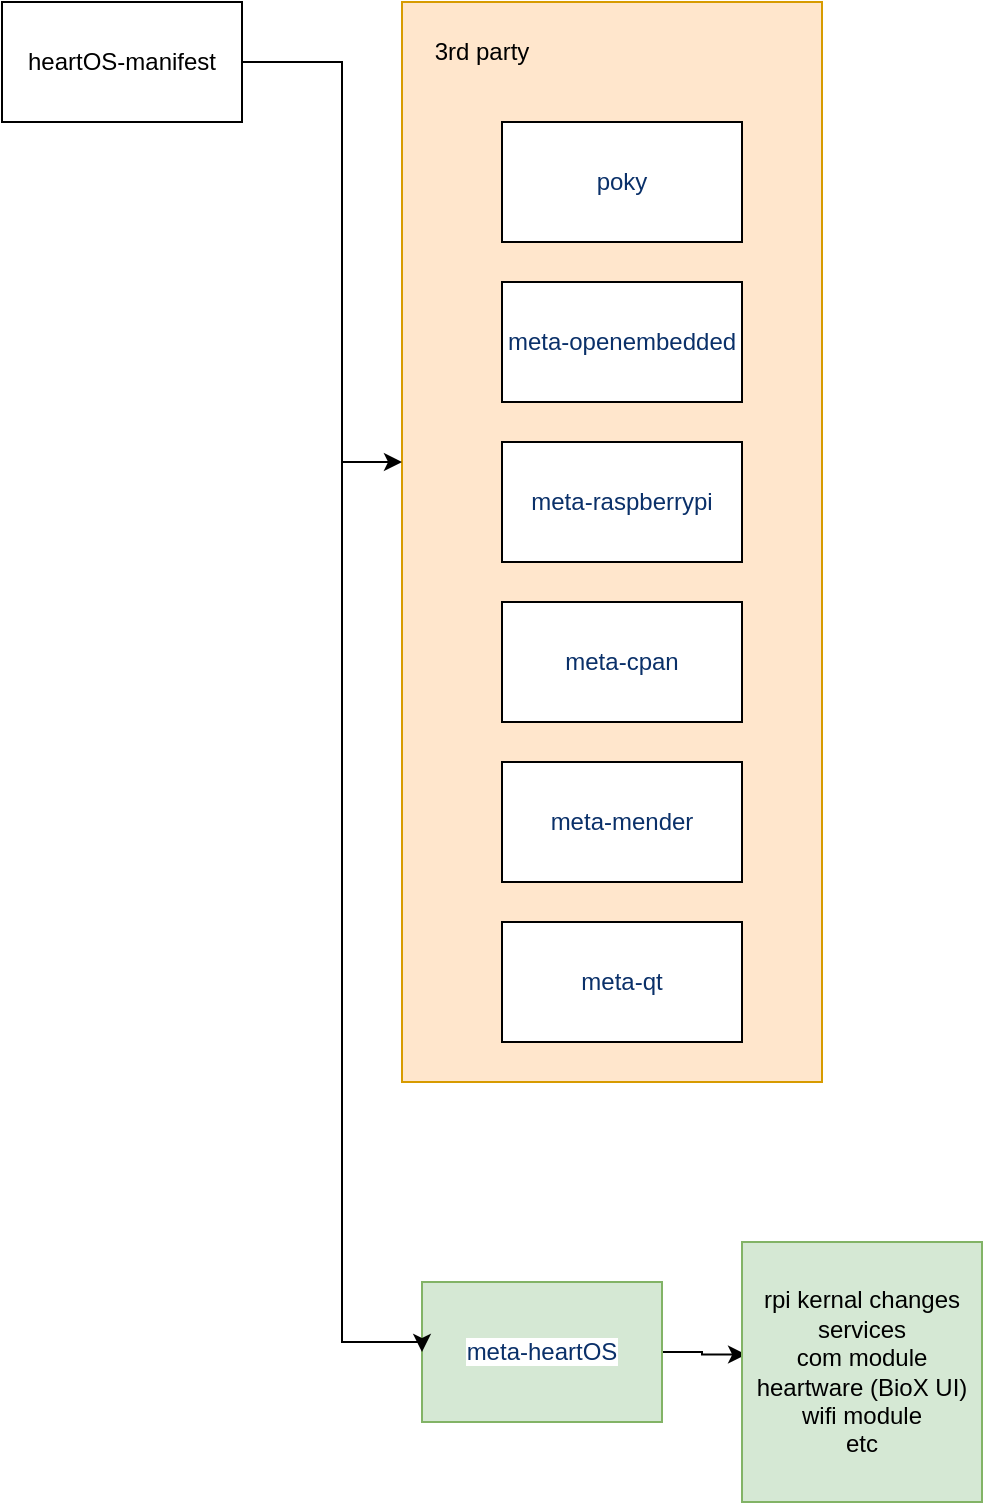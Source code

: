 <mxfile version="16.4.7" type="github" pages="2">
  <diagram id="RGXpfQT3tDZtzm0-xO_2" name="Page-1">
    <mxGraphModel dx="2062" dy="1004" grid="1" gridSize="10" guides="1" tooltips="1" connect="1" arrows="1" fold="1" page="1" pageScale="1" pageWidth="850" pageHeight="1100" math="0" shadow="0">
      <root>
        <mxCell id="0" />
        <mxCell id="1" parent="0" />
        <mxCell id="KHljWuH5MT_CBvL4a0tw-12" value="" style="rounded=0;whiteSpace=wrap;html=1;align=left;fillColor=#ffe6cc;strokeColor=#d79b00;" parent="1" vertex="1">
          <mxGeometry x="240" y="40" width="210" height="540" as="geometry" />
        </mxCell>
        <mxCell id="KHljWuH5MT_CBvL4a0tw-1" value="heartOS-manifest" style="rounded=0;whiteSpace=wrap;html=1;" parent="1" vertex="1">
          <mxGeometry x="40" y="40" width="120" height="60" as="geometry" />
        </mxCell>
        <mxCell id="KHljWuH5MT_CBvL4a0tw-2" value="&lt;span style=&quot;color: rgb(10 , 48 , 105) ; font-family: , , &amp;#34;sf mono&amp;#34; , &amp;#34;menlo&amp;#34; , &amp;#34;consolas&amp;#34; , &amp;#34;liberation mono&amp;#34; , monospace ; background-color: rgb(255 , 255 , 255)&quot;&gt;poky&lt;/span&gt;" style="rounded=0;whiteSpace=wrap;html=1;" parent="1" vertex="1">
          <mxGeometry x="290" y="100" width="120" height="60" as="geometry" />
        </mxCell>
        <mxCell id="KHljWuH5MT_CBvL4a0tw-3" value="&lt;span style=&quot;color: rgb(10 , 48 , 105) ; font-family: , , &amp;#34;sf mono&amp;#34; , &amp;#34;menlo&amp;#34; , &amp;#34;consolas&amp;#34; , &amp;#34;liberation mono&amp;#34; , monospace ; background-color: rgb(255 , 255 , 255)&quot;&gt;meta-openembedded&lt;/span&gt;" style="rounded=0;whiteSpace=wrap;html=1;" parent="1" vertex="1">
          <mxGeometry x="290" y="180" width="120" height="60" as="geometry" />
        </mxCell>
        <mxCell id="KHljWuH5MT_CBvL4a0tw-4" value="&lt;span style=&quot;color: rgb(10 , 48 , 105) ; font-family: , , &amp;#34;sf mono&amp;#34; , &amp;#34;menlo&amp;#34; , &amp;#34;consolas&amp;#34; , &amp;#34;liberation mono&amp;#34; , monospace ; background-color: rgb(255 , 255 , 255)&quot;&gt;meta-raspberrypi&lt;/span&gt;" style="rounded=0;whiteSpace=wrap;html=1;" parent="1" vertex="1">
          <mxGeometry x="290" y="260" width="120" height="60" as="geometry" />
        </mxCell>
        <mxCell id="KHljWuH5MT_CBvL4a0tw-6" value="&lt;span style=&quot;color: rgb(10 , 48 , 105) ; font-family: , , &amp;#34;sf mono&amp;#34; , &amp;#34;menlo&amp;#34; , &amp;#34;consolas&amp;#34; , &amp;#34;liberation mono&amp;#34; , monospace ; background-color: rgb(255 , 255 , 255)&quot;&gt;meta-cpan&lt;/span&gt;" style="rounded=0;whiteSpace=wrap;html=1;" parent="1" vertex="1">
          <mxGeometry x="290" y="340" width="120" height="60" as="geometry" />
        </mxCell>
        <mxCell id="KHljWuH5MT_CBvL4a0tw-8" value="&lt;span style=&quot;color: rgb(10, 48, 105); font-size: 12px; font-style: normal; font-weight: 400; letter-spacing: normal; text-indent: 0px; text-transform: none; word-spacing: 0px; background-color: rgb(255, 255, 255); display: inline; float: none;&quot;&gt;meta-mender&lt;/span&gt;" style="rounded=0;whiteSpace=wrap;html=1;" parent="1" vertex="1">
          <mxGeometry x="290" y="420" width="120" height="60" as="geometry" />
        </mxCell>
        <mxCell id="KHljWuH5MT_CBvL4a0tw-17" style="edgeStyle=orthogonalEdgeStyle;rounded=0;orthogonalLoop=1;jettySize=auto;html=1;exitX=1;exitY=0.5;exitDx=0;exitDy=0;entryX=0.017;entryY=0.433;entryDx=0;entryDy=0;entryPerimeter=0;" parent="1" source="KHljWuH5MT_CBvL4a0tw-9" target="KHljWuH5MT_CBvL4a0tw-15" edge="1">
          <mxGeometry relative="1" as="geometry" />
        </mxCell>
        <mxCell id="KHljWuH5MT_CBvL4a0tw-9" value="&lt;span style=&quot;color: rgb(10 , 48 , 105) ; font-family: , , &amp;#34;sf mono&amp;#34; , &amp;#34;menlo&amp;#34; , &amp;#34;consolas&amp;#34; , &amp;#34;liberation mono&amp;#34; , monospace ; background-color: rgb(255 , 255 , 255)&quot;&gt;meta-heartOS&lt;/span&gt;" style="rounded=0;whiteSpace=wrap;html=1;fillColor=#d5e8d4;strokeColor=#82b366;" parent="1" vertex="1">
          <mxGeometry x="250" y="680" width="120" height="70" as="geometry" />
        </mxCell>
        <mxCell id="KHljWuH5MT_CBvL4a0tw-13" value="3rd party" style="text;html=1;strokeColor=none;fillColor=none;align=center;verticalAlign=middle;whiteSpace=wrap;rounded=0;" parent="1" vertex="1">
          <mxGeometry x="250" y="50" width="60" height="30" as="geometry" />
        </mxCell>
        <mxCell id="KHljWuH5MT_CBvL4a0tw-15" value="rpi kernal changes&lt;br&gt;services&lt;br&gt;com module&lt;br&gt;heartware (BioX UI)&lt;br&gt;wifi module&lt;br&gt;etc" style="rounded=0;whiteSpace=wrap;html=1;fillColor=#d5e8d4;strokeColor=#82b366;" parent="1" vertex="1">
          <mxGeometry x="410" y="660" width="120" height="130" as="geometry" />
        </mxCell>
        <mxCell id="KHljWuH5MT_CBvL4a0tw-20" value="" style="edgeStyle=segmentEdgeStyle;endArrow=classic;html=1;rounded=0;exitX=1;exitY=0.5;exitDx=0;exitDy=0;entryX=0;entryY=0.5;entryDx=0;entryDy=0;" parent="1" source="KHljWuH5MT_CBvL4a0tw-1" target="KHljWuH5MT_CBvL4a0tw-9" edge="1">
          <mxGeometry width="50" height="50" relative="1" as="geometry">
            <mxPoint x="400" y="440" as="sourcePoint" />
            <mxPoint x="450" y="390" as="targetPoint" />
            <Array as="points">
              <mxPoint x="210" y="70" />
              <mxPoint x="210" y="710" />
              <mxPoint x="250" y="710" />
            </Array>
          </mxGeometry>
        </mxCell>
        <mxCell id="KHljWuH5MT_CBvL4a0tw-21" value="" style="edgeStyle=segmentEdgeStyle;endArrow=classic;html=1;rounded=0;exitX=1;exitY=0.5;exitDx=0;exitDy=0;" parent="1" source="KHljWuH5MT_CBvL4a0tw-1" target="KHljWuH5MT_CBvL4a0tw-12" edge="1">
          <mxGeometry width="50" height="50" relative="1" as="geometry">
            <mxPoint x="400" y="440" as="sourcePoint" />
            <mxPoint x="230" y="280" as="targetPoint" />
            <Array as="points">
              <mxPoint x="210" y="70" />
              <mxPoint x="210" y="270" />
            </Array>
          </mxGeometry>
        </mxCell>
        <mxCell id="CLXlYjGRwHV5IUyNnVrM-1" value="&lt;span style=&quot;color: rgb(10 , 48 , 105) ; font-size: 12px ; font-style: normal ; font-weight: 400 ; letter-spacing: normal ; text-indent: 0px ; text-transform: none ; word-spacing: 0px ; background-color: rgb(255 , 255 , 255) ; display: inline ; float: none&quot;&gt;meta-qt&lt;br&gt;&lt;/span&gt;" style="rounded=0;whiteSpace=wrap;html=1;" vertex="1" parent="1">
          <mxGeometry x="290" y="500" width="120" height="60" as="geometry" />
        </mxCell>
      </root>
    </mxGraphModel>
  </diagram>
  <diagram id="g84kJ7uVpb5qampgBmQU" name="Page-2">
    <mxGraphModel dx="2062" dy="1004" grid="1" gridSize="10" guides="1" tooltips="1" connect="1" arrows="1" fold="1" page="1" pageScale="1" pageWidth="850" pageHeight="1100" math="0" shadow="0">
      <root>
        <mxCell id="GeWcEWn7y4cUAgWxGxmX-0" />
        <mxCell id="GeWcEWn7y4cUAgWxGxmX-1" parent="GeWcEWn7y4cUAgWxGxmX-0" />
        <mxCell id="GeWcEWn7y4cUAgWxGxmX-36" value="" style="rounded=0;whiteSpace=wrap;html=1;align=left;fillColor=#ffe6cc;strokeColor=#d79b00;" parent="GeWcEWn7y4cUAgWxGxmX-1" vertex="1">
          <mxGeometry x="240" y="570" width="210" height="490" as="geometry" />
        </mxCell>
        <mxCell id="GeWcEWn7y4cUAgWxGxmX-2" value="" style="rounded=0;whiteSpace=wrap;html=1;align=left;fillColor=#ffe6cc;strokeColor=#d79b00;" parent="GeWcEWn7y4cUAgWxGxmX-1" vertex="1">
          <mxGeometry x="240" y="40" width="210" height="520" as="geometry" />
        </mxCell>
        <mxCell id="GeWcEWn7y4cUAgWxGxmX-3" value="excotye-manifest" style="rounded=0;whiteSpace=wrap;html=1;" parent="GeWcEWn7y4cUAgWxGxmX-1" vertex="1">
          <mxGeometry x="40" y="40" width="120" height="60" as="geometry" />
        </mxCell>
        <mxCell id="GeWcEWn7y4cUAgWxGxmX-4" value="&lt;span style=&quot;color: rgb(10 , 48 , 105) ; font-family: , , &amp;#34;sf mono&amp;#34; , &amp;#34;menlo&amp;#34; , &amp;#34;consolas&amp;#34; , &amp;#34;liberation mono&amp;#34; , monospace ; background-color: rgb(255 , 255 , 255)&quot;&gt;poky&lt;/span&gt;" style="rounded=0;whiteSpace=wrap;html=1;" parent="GeWcEWn7y4cUAgWxGxmX-1" vertex="1">
          <mxGeometry x="320" y="100" width="120" height="60" as="geometry" />
        </mxCell>
        <mxCell id="GeWcEWn7y4cUAgWxGxmX-5" value="&lt;span style=&quot;color: rgb(10 , 48 , 105) ; font-family: , , &amp;#34;sf mono&amp;#34; , &amp;#34;menlo&amp;#34; , &amp;#34;consolas&amp;#34; , &amp;#34;liberation mono&amp;#34; , monospace ; background-color: rgb(255 , 255 , 255)&quot;&gt;meta-openembedded&lt;/span&gt;" style="rounded=0;whiteSpace=wrap;html=1;" parent="GeWcEWn7y4cUAgWxGxmX-1" vertex="1">
          <mxGeometry x="320" y="180" width="120" height="60" as="geometry" />
        </mxCell>
        <mxCell id="GeWcEWn7y4cUAgWxGxmX-6" value="&lt;span style=&quot;color: rgb(10 , 48 , 105) ; font-family: , , &amp;#34;sf mono&amp;#34; , &amp;#34;menlo&amp;#34; , &amp;#34;consolas&amp;#34; , &amp;#34;liberation mono&amp;#34; , monospace ; background-color: rgb(255 , 255 , 255)&quot;&gt;meta-raspberrypi&lt;/span&gt;" style="rounded=0;whiteSpace=wrap;html=1;" parent="GeWcEWn7y4cUAgWxGxmX-1" vertex="1">
          <mxGeometry x="320" y="260" width="120" height="60" as="geometry" />
        </mxCell>
        <mxCell id="GeWcEWn7y4cUAgWxGxmX-7" value="&lt;span style=&quot;color: rgb(10 , 48 , 105) ; font-family: , , &amp;#34;sf mono&amp;#34; , &amp;#34;menlo&amp;#34; , &amp;#34;consolas&amp;#34; , &amp;#34;liberation mono&amp;#34; , monospace ; background-color: rgb(255 , 255 , 255)&quot;&gt;meta-cpan&lt;/span&gt;" style="rounded=0;whiteSpace=wrap;html=1;" parent="GeWcEWn7y4cUAgWxGxmX-1" vertex="1">
          <mxGeometry x="320" y="340" width="120" height="60" as="geometry" />
        </mxCell>
        <mxCell id="GeWcEWn7y4cUAgWxGxmX-8" value="&lt;span style=&quot;color: rgb(10, 48, 105); font-size: 12px; font-style: normal; font-weight: 400; letter-spacing: normal; text-indent: 0px; text-transform: none; word-spacing: 0px; background-color: rgb(255, 255, 255); display: inline; float: none;&quot;&gt;meta-mender&lt;/span&gt;" style="rounded=0;whiteSpace=wrap;html=1;" parent="GeWcEWn7y4cUAgWxGxmX-1" vertex="1">
          <mxGeometry x="320" y="420" width="120" height="60" as="geometry" />
        </mxCell>
        <mxCell id="GeWcEWn7y4cUAgWxGxmX-10" value="&lt;span style=&quot;color: rgb(10 , 48 , 105) ; font-family: , , &amp;#34;sf mono&amp;#34; , &amp;#34;menlo&amp;#34; , &amp;#34;consolas&amp;#34; , &amp;#34;liberation mono&amp;#34; , monospace ; background-color: rgb(255 , 255 , 255)&quot;&gt;&lt;b&gt;meta-exocyte&amp;nbsp;&lt;br&gt;&lt;/b&gt;com-module &lt;br&gt;ui etc&lt;br&gt;&lt;/span&gt;" style="rounded=0;whiteSpace=wrap;html=1;fillColor=#d5e8d4;strokeColor=#82b366;" parent="GeWcEWn7y4cUAgWxGxmX-1" vertex="1">
          <mxGeometry x="310" y="590" width="120" height="70" as="geometry" />
        </mxCell>
        <mxCell id="GeWcEWn7y4cUAgWxGxmX-11" value="3rd party" style="text;html=1;strokeColor=none;fillColor=none;align=center;verticalAlign=middle;whiteSpace=wrap;rounded=0;" parent="GeWcEWn7y4cUAgWxGxmX-1" vertex="1">
          <mxGeometry x="250" y="50" width="60" height="30" as="geometry" />
        </mxCell>
        <mxCell id="GeWcEWn7y4cUAgWxGxmX-13" value="" style="edgeStyle=segmentEdgeStyle;endArrow=classic;html=1;rounded=0;exitX=1;exitY=0.5;exitDx=0;exitDy=0;entryX=-0.005;entryY=0.582;entryDx=0;entryDy=0;entryPerimeter=0;" parent="GeWcEWn7y4cUAgWxGxmX-1" source="GeWcEWn7y4cUAgWxGxmX-3" target="GeWcEWn7y4cUAgWxGxmX-36" edge="1">
          <mxGeometry width="50" height="50" relative="1" as="geometry">
            <mxPoint x="400" y="440" as="sourcePoint" />
            <mxPoint x="230" y="740" as="targetPoint" />
            <Array as="points">
              <mxPoint x="210" y="70" />
              <mxPoint x="210" y="840" />
              <mxPoint x="239" y="840" />
            </Array>
          </mxGeometry>
        </mxCell>
        <mxCell id="GeWcEWn7y4cUAgWxGxmX-14" value="" style="edgeStyle=segmentEdgeStyle;endArrow=classic;html=1;rounded=0;exitX=1;exitY=0.5;exitDx=0;exitDy=0;" parent="GeWcEWn7y4cUAgWxGxmX-1" source="GeWcEWn7y4cUAgWxGxmX-3" target="GeWcEWn7y4cUAgWxGxmX-2" edge="1">
          <mxGeometry width="50" height="50" relative="1" as="geometry">
            <mxPoint x="400" y="440" as="sourcePoint" />
            <mxPoint x="230" y="280" as="targetPoint" />
            <Array as="points">
              <mxPoint x="210" y="70" />
              <mxPoint x="210" y="270" />
            </Array>
          </mxGeometry>
        </mxCell>
        <mxCell id="GeWcEWn7y4cUAgWxGxmX-21" value="" style="endArrow=none;html=1;rounded=0;fillColor=#e51400;strokeColor=#B20000;strokeWidth=4;exitX=0;exitY=0;exitDx=0;exitDy=0;entryX=1;entryY=1;entryDx=0;entryDy=0;" parent="GeWcEWn7y4cUAgWxGxmX-1" edge="1">
          <mxGeometry width="50" height="50" relative="1" as="geometry">
            <mxPoint x="320" y="340" as="sourcePoint" />
            <mxPoint x="440" y="400" as="targetPoint" />
          </mxGeometry>
        </mxCell>
        <mxCell id="GeWcEWn7y4cUAgWxGxmX-22" value="" style="endArrow=none;html=1;rounded=0;fillColor=#e51400;strokeColor=#B20000;strokeWidth=4;exitX=0;exitY=1;exitDx=0;exitDy=0;entryX=1;entryY=0;entryDx=0;entryDy=0;" parent="GeWcEWn7y4cUAgWxGxmX-1" source="GeWcEWn7y4cUAgWxGxmX-7" target="GeWcEWn7y4cUAgWxGxmX-7" edge="1">
          <mxGeometry width="50" height="50" relative="1" as="geometry">
            <mxPoint x="330" y="350" as="sourcePoint" />
            <mxPoint x="450" y="410" as="targetPoint" />
          </mxGeometry>
        </mxCell>
        <mxCell id="GeWcEWn7y4cUAgWxGxmX-24" value="&lt;span style=&quot;color: rgb(10 , 48 , 105) ; font-family: , , &amp;#34;sf mono&amp;#34; , &amp;#34;menlo&amp;#34; , &amp;#34;consolas&amp;#34; , &amp;#34;liberation mono&amp;#34; , monospace ; background-color: rgb(255 , 255 , 255)&quot;&gt;&lt;b&gt;meta-connectivity&lt;/b&gt;&lt;br&gt;wifi module and control&lt;br&gt;&lt;/span&gt;" style="rounded=0;whiteSpace=wrap;html=1;fillColor=#d5e8d4;strokeColor=#82b366;" parent="GeWcEWn7y4cUAgWxGxmX-1" vertex="1">
          <mxGeometry x="310" y="670" width="120" height="70" as="geometry" />
        </mxCell>
        <mxCell id="GeWcEWn7y4cUAgWxGxmX-25" value="&lt;span style=&quot;color: rgb(10 , 48 , 105) ; font-family: , , &amp;#34;sf mono&amp;#34; , &amp;#34;menlo&amp;#34; , &amp;#34;consolas&amp;#34; , &amp;#34;liberation mono&amp;#34; , monospace ; background-color: rgb(255 , 255 , 255)&quot;&gt;&lt;b&gt;meta-hardware&lt;br&gt;&lt;/b&gt;changes that was rpi spefiec&lt;br&gt;&lt;/span&gt;" style="rounded=0;whiteSpace=wrap;html=1;fillColor=#d5e8d4;strokeColor=#82b366;" parent="GeWcEWn7y4cUAgWxGxmX-1" vertex="1">
          <mxGeometry x="310" y="760" width="120" height="70" as="geometry" />
        </mxCell>
        <mxCell id="GeWcEWn7y4cUAgWxGxmX-27" value="shared with biox and other project. Upgrade to one is easily shared" style="shape=note;strokeWidth=2;fontSize=14;size=20;whiteSpace=wrap;html=1;fillColor=#fff2cc;strokeColor=#d6b656;fontColor=#666600;" parent="GeWcEWn7y4cUAgWxGxmX-1" vertex="1">
          <mxGeometry x="480" y="655" width="150" height="100" as="geometry" />
        </mxCell>
        <mxCell id="GeWcEWn7y4cUAgWxGxmX-28" value="kernel changes, boot changes etc. So if there is a hardware change easy to switch in and out" style="shape=note;strokeWidth=2;fontSize=14;size=20;whiteSpace=wrap;html=1;fillColor=#fff2cc;strokeColor=#d6b656;fontColor=#666600;" parent="GeWcEWn7y4cUAgWxGxmX-1" vertex="1">
          <mxGeometry x="480" y="765" width="150" height="100" as="geometry" />
        </mxCell>
        <mxCell id="GeWcEWn7y4cUAgWxGxmX-29" value="kernel changes, boot changes etc. So if there is a hardware change easy to switch in and out" style="shape=note;strokeWidth=2;fontSize=14;size=20;whiteSpace=wrap;html=1;fillColor=#fff2cc;strokeColor=#d6b656;fontColor=#666600;" parent="GeWcEWn7y4cUAgWxGxmX-1" vertex="1">
          <mxGeometry x="480" y="535" width="150" height="100" as="geometry" />
        </mxCell>
        <mxCell id="GeWcEWn7y4cUAgWxGxmX-30" value="&lt;span style=&quot;color: rgb(10 , 48 , 105) ; font-family: , , &amp;#34;sf mono&amp;#34; , &amp;#34;menlo&amp;#34; , &amp;#34;consolas&amp;#34; , &amp;#34;liberation mono&amp;#34; , monospace ; background-color: rgb(255 , 255 , 255)&quot;&gt;&lt;b&gt;meta-shared?&lt;br&gt;&lt;/b&gt;changes that was rpi spefiec&lt;br&gt;&lt;/span&gt;" style="rounded=0;whiteSpace=wrap;html=1;fillColor=#d5e8d4;strokeColor=#82b366;" parent="GeWcEWn7y4cUAgWxGxmX-1" vertex="1">
          <mxGeometry x="305" y="865" width="120" height="70" as="geometry" />
        </mxCell>
        <mxCell id="GeWcEWn7y4cUAgWxGxmX-31" value="services etc shared with biox.&lt;br&gt;" style="shape=note;strokeWidth=2;fontSize=14;size=20;whiteSpace=wrap;html=1;fillColor=#fff2cc;strokeColor=#d6b656;fontColor=#666600;" parent="GeWcEWn7y4cUAgWxGxmX-1" vertex="1">
          <mxGeometry x="480" y="885" width="150" height="100" as="geometry" />
        </mxCell>
        <mxCell id="GeWcEWn7y4cUAgWxGxmX-32" value="&lt;span style=&quot;color: rgb(10 , 48 , 105) ; font-family: , , &amp;#34;sf mono&amp;#34; , &amp;#34;menlo&amp;#34; , &amp;#34;consolas&amp;#34; , &amp;#34;liberation mono&amp;#34; , monospace ; background-color: rgb(255 , 255 , 255)&quot;&gt;&lt;b&gt;meta-camera?&lt;br&gt;&lt;/b&gt;changes that was rpi spefiec&lt;br&gt;&lt;/span&gt;" style="rounded=0;whiteSpace=wrap;html=1;fillColor=#d5e8d4;strokeColor=#82b366;" parent="GeWcEWn7y4cUAgWxGxmX-1" vertex="1">
          <mxGeometry x="305" y="970" width="120" height="70" as="geometry" />
        </mxCell>
        <mxCell id="GeWcEWn7y4cUAgWxGxmX-33" value="if camera are shared with biox that can be places here." style="shape=note;strokeWidth=2;fontSize=14;size=20;whiteSpace=wrap;html=1;fillColor=#fff2cc;strokeColor=#d6b656;fontColor=#666600;" parent="GeWcEWn7y4cUAgWxGxmX-1" vertex="1">
          <mxGeometry x="480" y="995" width="150" height="100" as="geometry" />
        </mxCell>
        <mxCell id="GeWcEWn7y4cUAgWxGxmX-38" value="cellink" style="text;html=1;strokeColor=none;fillColor=none;align=center;verticalAlign=middle;whiteSpace=wrap;rounded=0;" parent="GeWcEWn7y4cUAgWxGxmX-1" vertex="1">
          <mxGeometry x="245" y="570" width="60" height="30" as="geometry" />
        </mxCell>
        <mxCell id="GeWcEWn7y4cUAgWxGxmX-39" value="cpan need for perl as slic3er needs perl. Is it still needed?" style="shape=note;strokeWidth=2;fontSize=14;size=20;whiteSpace=wrap;html=1;fillColor=#fff2cc;strokeColor=#d6b656;fontColor=#666600;" parent="GeWcEWn7y4cUAgWxGxmX-1" vertex="1">
          <mxGeometry x="480" y="330" width="150" height="100" as="geometry" />
        </mxCell>
        <mxCell id="B2f6YzPzu4fG-sMQz4dS-0" value="&lt;span style=&quot;color: rgb(10 , 48 , 105) ; font-size: 12px ; font-style: normal ; font-weight: 400 ; letter-spacing: normal ; text-indent: 0px ; text-transform: none ; word-spacing: 0px ; background-color: rgb(255 , 255 , 255) ; display: inline ; float: none&quot;&gt;meta-qt&lt;/span&gt;" style="rounded=0;whiteSpace=wrap;html=1;" vertex="1" parent="GeWcEWn7y4cUAgWxGxmX-1">
          <mxGeometry x="320" y="490" width="120" height="60" as="geometry" />
        </mxCell>
        <mxCell id="B2f6YzPzu4fG-sMQz4dS-1" value="" style="endArrow=none;html=1;rounded=0;fillColor=#e51400;strokeColor=#B20000;strokeWidth=4;exitX=0;exitY=1;exitDx=0;exitDy=0;entryX=1;entryY=0;entryDx=0;entryDy=0;" edge="1" parent="GeWcEWn7y4cUAgWxGxmX-1">
          <mxGeometry width="50" height="50" relative="1" as="geometry">
            <mxPoint x="320" y="550" as="sourcePoint" />
            <mxPoint x="440" y="490" as="targetPoint" />
          </mxGeometry>
        </mxCell>
        <mxCell id="B2f6YzPzu4fG-sMQz4dS-2" value="" style="endArrow=none;html=1;rounded=0;fillColor=#e51400;strokeColor=#B20000;strokeWidth=4;exitX=0;exitY=0;exitDx=0;exitDy=0;entryX=1;entryY=1;entryDx=0;entryDy=0;" edge="1" parent="GeWcEWn7y4cUAgWxGxmX-1">
          <mxGeometry width="50" height="50" relative="1" as="geometry">
            <mxPoint x="320" y="490" as="sourcePoint" />
            <mxPoint x="440" y="550" as="targetPoint" />
          </mxGeometry>
        </mxCell>
      </root>
    </mxGraphModel>
  </diagram>
</mxfile>
